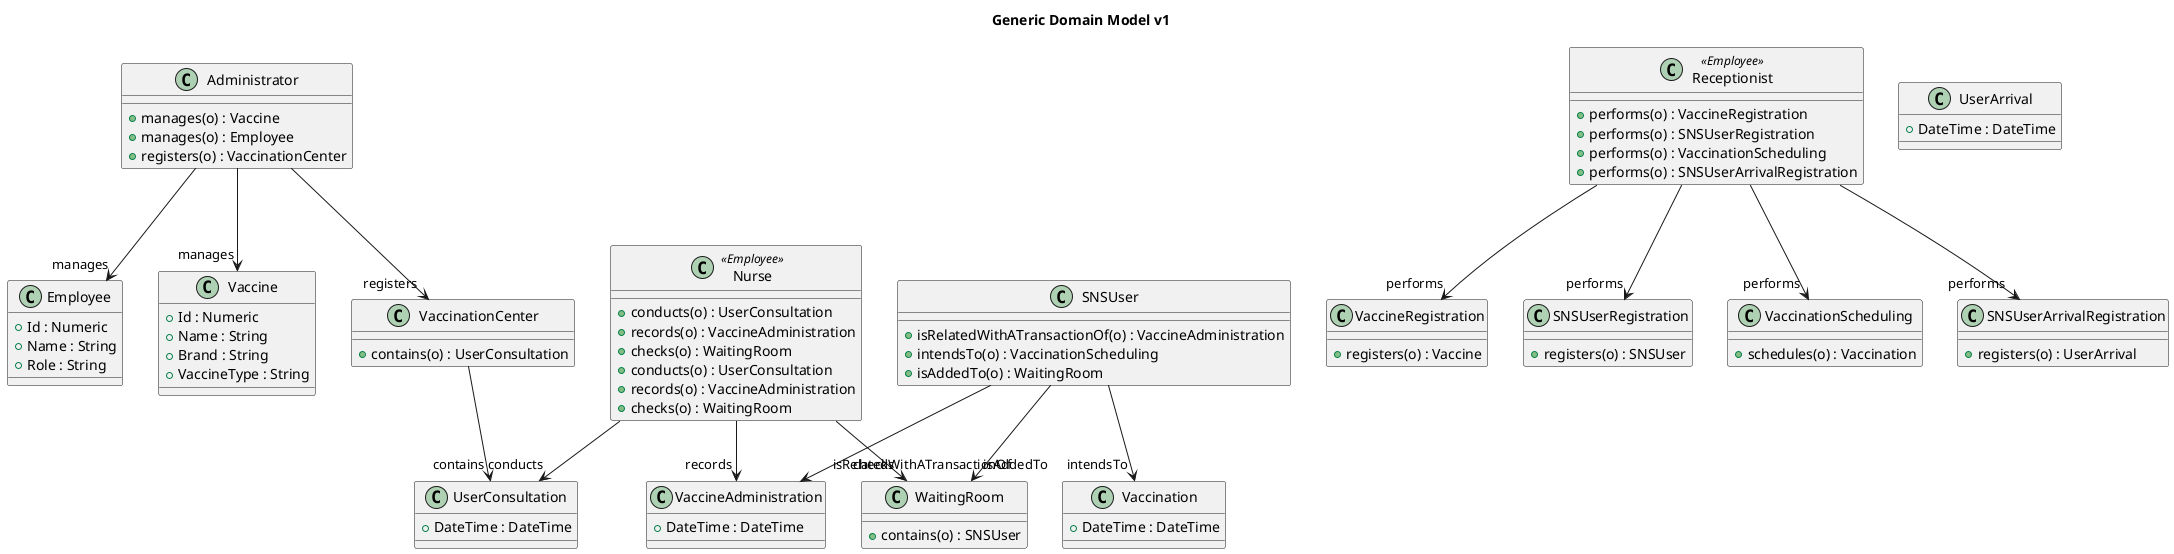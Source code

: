 @startuml

title Generic Domain Model v1

class Administrator {
  +manages(o) : Vaccine
  +manages(o) : Employee
  +registers(o) : VaccinationCenter
}

class Employee {
  +Id : Numeric
  +Name : String
  +Role : String
}

class Receptionist <<Employee>> {
  +performs(o) : VaccineRegistration
  +performs(o) : SNSUserRegistration
  +performs(o) : VaccinationScheduling
  +performs(o) : SNSUserArrivalRegistration
}

class Nurse <<Employee>> {
  +conducts(o) : UserConsultation
  +records(o) : VaccineAdministration
  +checks(o) : WaitingRoom
}

class Vaccine {
  +Id : Numeric
  +Name : String
  +Brand : String
  +VaccineType : String
}

class VaccinationCenter {
  +contains(o) : UserConsultation
}

class UserConsultation {
  +DateTime : DateTime
}

class Nurse {
  +conducts(o) : UserConsultation
  +records(o) : VaccineAdministration
  +checks(o) : WaitingRoom
}

class VaccineAdministration {
  +DateTime : DateTime
}

class SNSUser {
  +isRelatedWithATransactionOf(o) : VaccineAdministration
  +intendsTo(o) : VaccinationScheduling
  +isAddedTo(o) : WaitingRoom
}

class VaccineRegistration {
  +registers(o) : Vaccine
}

class SNSUserRegistration {
  +registers(o) : SNSUser
}

class VaccinationScheduling {
  +schedules(o) : Vaccination
}

class SNSUserArrivalRegistration {
  +registers(o) : UserArrival
}

class Vaccination {
  +DateTime : DateTime
}

class UserArrival {
  +DateTime : DateTime
}

class WaitingRoom {
  +contains(o) : SNSUser
}

Administrator --> "manages" Vaccine
Administrator --> "manages" Employee
Administrator --> "registers" VaccinationCenter

Receptionist --> "performs" VaccineRegistration
Receptionist --> "performs" SNSUserRegistration
Receptionist --> "performs" VaccinationScheduling
Receptionist --> "performs" SNSUserArrivalRegistration

VaccinationCenter --> "contains" UserConsultation

Nurse --> "conducts" UserConsultation
Nurse --> "records" VaccineAdministration
Nurse --> "checks" WaitingRoom

SNSUser --> "isRelatedWithATransactionOf" VaccineAdministration
SNSUser --> "intendsTo" Vaccination
SNSUser --> "isAddedTo" WaitingRoom
'SNSUser --> "has" UserArrival
@enduml

